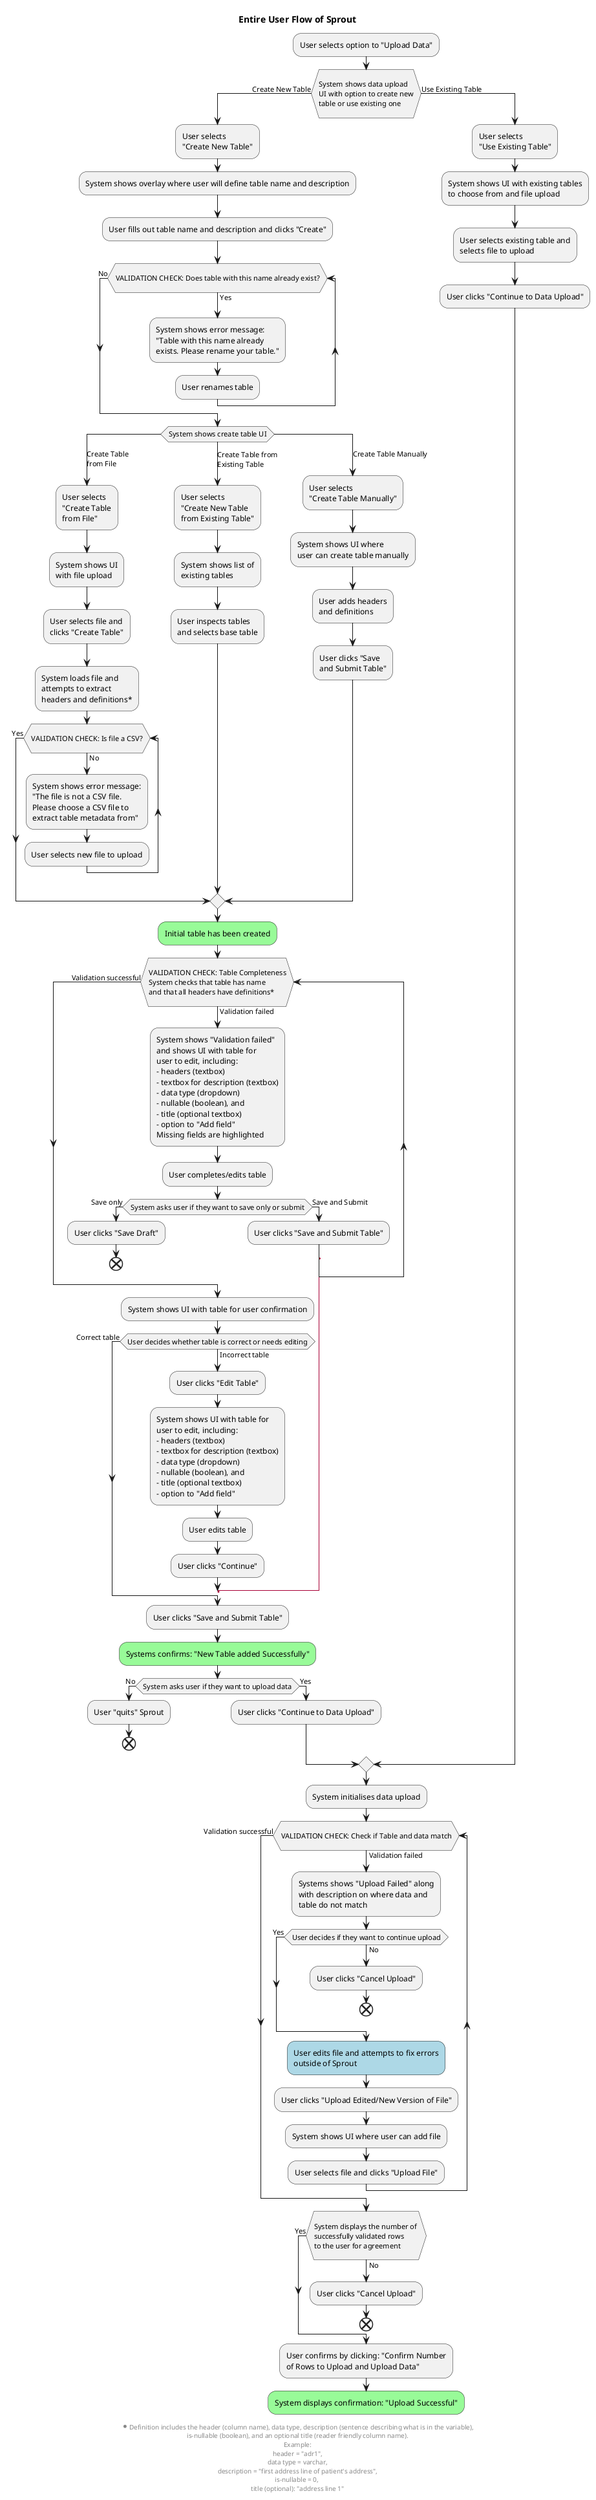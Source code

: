 @startuml user-flow

title Entire User Flow of Sprout

:User selects option to "Upload Data";
if (\nSystem shows data upload\nUI with option to create new\ntable or use existing one\n) then (Create New Table)
'table creation start
  :User selects\n"Create New Table";
  :System shows overlay where user will define table name and description;
  :User fills out table name and description and clicks "Create";
  while (\nVALIDATION CHECK: Does table with this name already exist?\n) is (Yes)
    :System shows error message:
    "Table with this name already
    exists. Please rename your table.";
    :User renames table; 
  end while (No)
  switch (System shows create table UI)
    case (Create Table\nfrom File)
      :User selects
      "Create Table
      from File";
      :System shows UI
      with file upload;
      :User selects file and
      clicks "Create Table";
      :System loads file and
      attempts to extract 
      headers and definitions*;
      while (\nVALIDATION CHECK: Is file a CSV?\n) is (No)
        :System shows error message: 
        "The file is not a CSV file. 
        Please choose a CSV file to 
        extract table metadata from";
        :User selects new file to upload;
      end while (Yes)
    case (Create Table from\nExisting Table)
      :User selects
      "Create New Table
      from Existing Table";
      :System shows list of
      existing tables;
      :User inspects tables
      and selects base table;
    case (Create Table Manually)
      :User selects
      "Create Table Manually";
      :System shows UI where
      user can create table manually;
      :User adds headers
      and definitions;
      :User clicks "Save
      and Submit Table";
    endswitch
    #palegreen:Initial table has been created;
'table-creation end
'validation table completeness start
   while (\nVALIDATION CHECK: Table Completeness\nSystem checks that table has name\nand that all headers have definitions*\n) is (Validation failed)
    :System shows "Validation failed"
    and shows UI with table for 
    user to edit, including: 
    - headers (textbox)
    - textbox for description (textbox)
    - data type (dropdown)
    - nullable (boolean), and 
    - title (optional textbox)
    - option to "Add field"
    Missing fields are highlighted;
    :User completes/edits table;
    if (System asks user if they want to save only or submit) then (Save only)
      :User clicks "Save Draft";
      end
    else (Save and Submit)
      :User clicks "Save and Submit Table";
      label l
    endif
  end while (Validation successful)
  :System shows UI with table for user confirmation;
  while (User decides whether table is correct or needs editing) is (Incorrect table)
    :User clicks "Edit Table";
    :System shows UI with table for 
    user to edit, including: 
    - headers (textbox)
    - textbox for description (textbox)
    - data type (dropdown)
    - nullable (boolean), and 
    - title (optional textbox)
    - option to "Add field";
    :User edits table;
    :User clicks "Continue";
    goto l
   end while (Correct table)
   :User clicks "Save and Submit Table";
  #palegreen:Systems confirms: "New Table added Successfully";
'validation table completeness end
'table created - continue to upload? start
  if (System asks user if they want to upload data) then (No)
    :User "quits" Sprout; 
    end
  else (Yes)
    :User clicks "Continue to Data Upload";
  endif
'table created - continue to upload? end
'prepare to upload using existing table start
else (Use Existing Table)
    :User selects\n"Use Existing Table";
    :System shows UI with existing tables 
    to choose from and file upload;
    :User selects existing table and 
    selects file to upload;
    :User clicks "Continue to Data Upload";
endif 
'prepare to upload using existing table start
'data upload start
:System initialises data upload;
while (\nVALIDATION CHECK: Check if Table and data match\n) is (Validation failed)
  :Systems shows "Upload Failed" along\nwith description on where data and\ntable do not match;
    while (User decides if they want to continue upload) is (No)
        :User clicks "Cancel Upload";
        end
    end while (Yes);
  #LightBlue:User edits file and attempts to fix errors\noutside of Sprout;
  :User clicks "Upload Edited/New Version of File";
  :System shows UI where user can add file; 
  :User selects file and clicks "Upload File";
end while (Validation successful);
while (\nSystem displays the number of \nsuccessfully validated rows \nto the user for agreement\n) is (No)
  :User clicks "Cancel Upload";
  end
end while (Yes);
:User confirms by clicking: "Confirm Number\nof Rows to Upload and Upload Data";
#palegreen:System displays confirmation: "Upload Successful";
'data upload end

footer \n*Definition includes the header (column name), data type, description (sentence describing what is in the variable),\nis-nullable (boolean), and an optional title (reader friendly column name).\nExample:\nheader = "adr1",\ndata type = varchar,\ndescription = "first address line of patient's address",\nis-nullable = 0, \ntitle (optional): "address line 1"
@enduml
